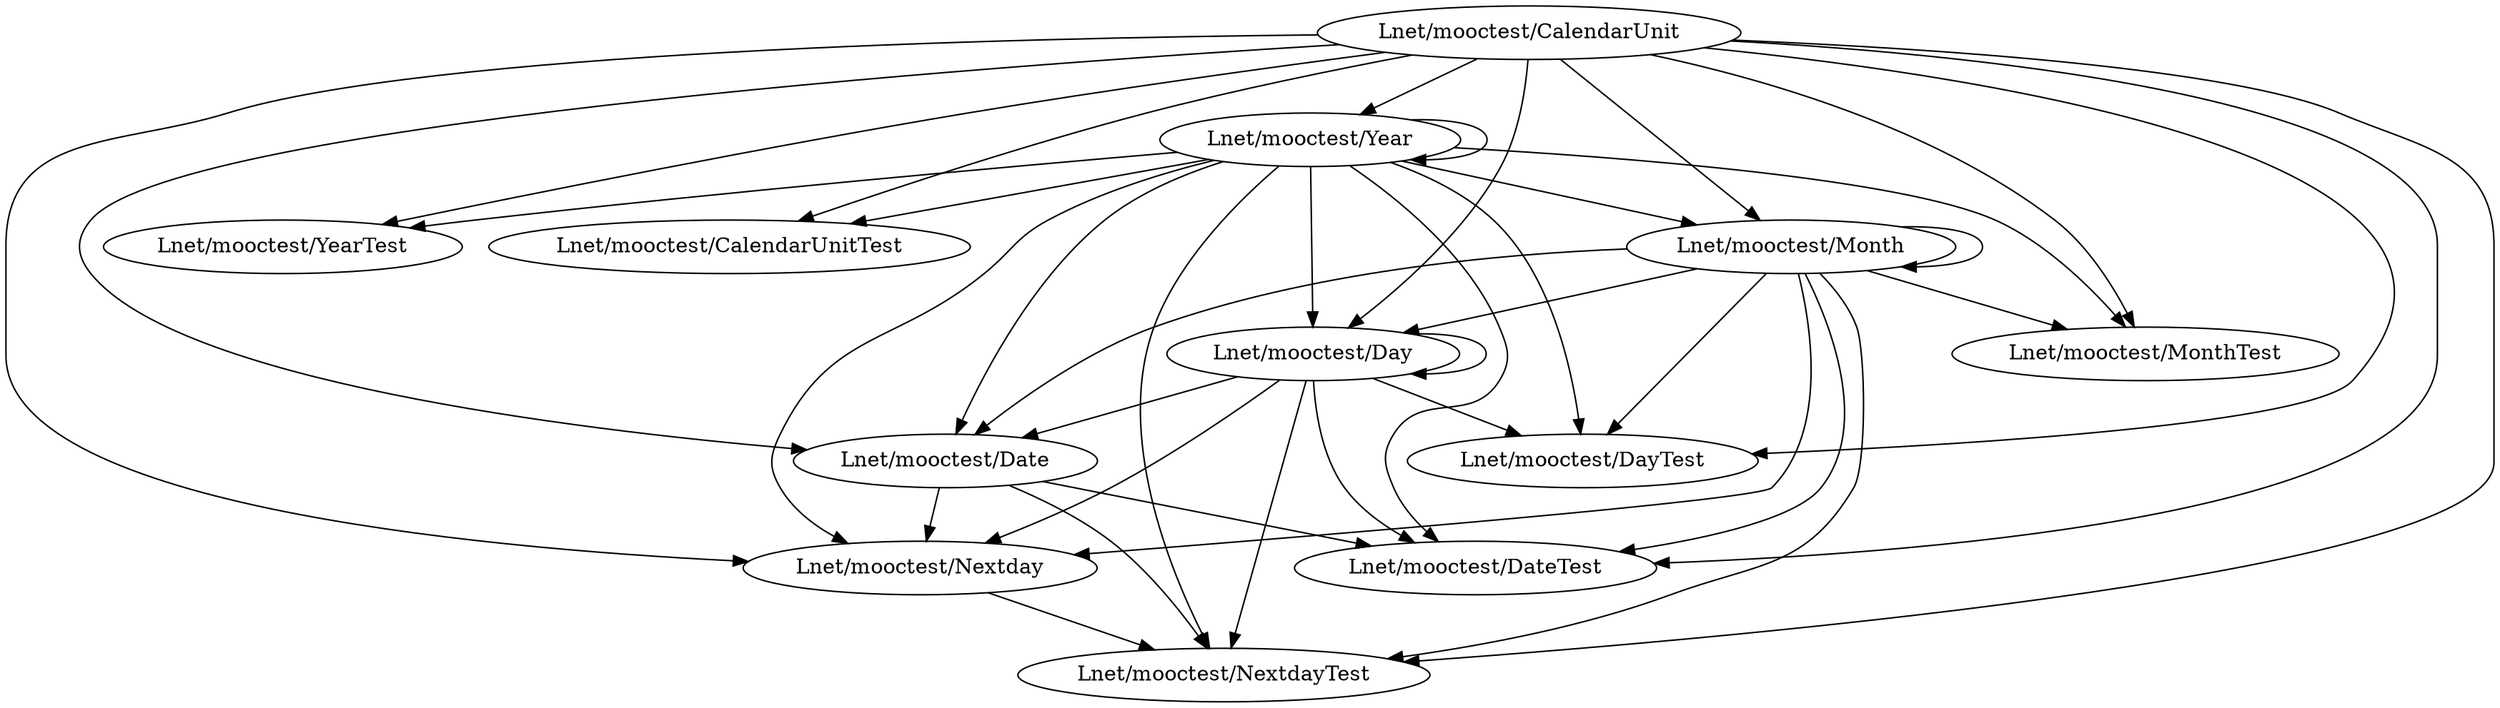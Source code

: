 digraph NextDay_class {
    "Lnet/mooctest/Year" -> "Lnet/mooctest/Date";
    "Lnet/mooctest/Year" -> "Lnet/mooctest/YearTest";
    "Lnet/mooctest/Year" -> "Lnet/mooctest/CalendarUnitTest";
    "Lnet/mooctest/Year" -> "Lnet/mooctest/Month";
    "Lnet/mooctest/Year" -> "Lnet/mooctest/MonthTest";
    "Lnet/mooctest/Year" -> "Lnet/mooctest/DayTest";
    "Lnet/mooctest/Year" -> "Lnet/mooctest/Year";
    "Lnet/mooctest/Year" -> "Lnet/mooctest/DateTest";
    "Lnet/mooctest/Year" -> "Lnet/mooctest/Nextday";
    "Lnet/mooctest/Year" -> "Lnet/mooctest/NextdayTest";
    "Lnet/mooctest/Year" -> "Lnet/mooctest/Day";
    "Lnet/mooctest/CalendarUnit" -> "Lnet/mooctest/Month";
    "Lnet/mooctest/CalendarUnit" -> "Lnet/mooctest/Year";
    "Lnet/mooctest/CalendarUnit" -> "Lnet/mooctest/Day";
    "Lnet/mooctest/CalendarUnit" -> "Lnet/mooctest/DayTest";
    "Lnet/mooctest/CalendarUnit" -> "Lnet/mooctest/YearTest";
    "Lnet/mooctest/CalendarUnit" -> "Lnet/mooctest/MonthTest";
    "Lnet/mooctest/CalendarUnit" -> "Lnet/mooctest/CalendarUnitTest";
    "Lnet/mooctest/CalendarUnit" -> "Lnet/mooctest/Nextday";
    "Lnet/mooctest/CalendarUnit" -> "Lnet/mooctest/Date";
    "Lnet/mooctest/CalendarUnit" -> "Lnet/mooctest/DateTest";
    "Lnet/mooctest/CalendarUnit" -> "Lnet/mooctest/NextdayTest";
    "Lnet/mooctest/Month" -> "Lnet/mooctest/Day";
    "Lnet/mooctest/Month" -> "Lnet/mooctest/Month";
    "Lnet/mooctest/Month" -> "Lnet/mooctest/MonthTest";
    "Lnet/mooctest/Month" -> "Lnet/mooctest/DayTest";
    "Lnet/mooctest/Month" -> "Lnet/mooctest/Date";
    "Lnet/mooctest/Month" -> "Lnet/mooctest/DateTest";
    "Lnet/mooctest/Month" -> "Lnet/mooctest/Nextday";
    "Lnet/mooctest/Month" -> "Lnet/mooctest/NextdayTest";
    "Lnet/mooctest/Day" -> "Lnet/mooctest/Date";
    "Lnet/mooctest/Day" -> "Lnet/mooctest/DayTest";
    "Lnet/mooctest/Day" -> "Lnet/mooctest/Day";
    "Lnet/mooctest/Day" -> "Lnet/mooctest/DateTest";
    "Lnet/mooctest/Day" -> "Lnet/mooctest/Nextday";
    "Lnet/mooctest/Day" -> "Lnet/mooctest/NextdayTest";
    "Lnet/mooctest/Date" -> "Lnet/mooctest/DateTest";
    "Lnet/mooctest/Date" -> "Lnet/mooctest/Nextday";
    "Lnet/mooctest/Date" -> "Lnet/mooctest/NextdayTest";
    "Lnet/mooctest/Nextday" -> "Lnet/mooctest/NextdayTest";
}

